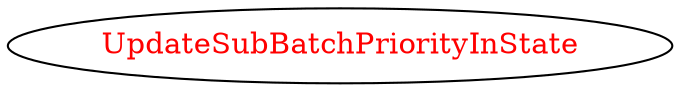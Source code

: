 digraph dependencyGraph {
 concentrate=true;
 ranksep="2.0";
 rankdir="LR"; 
 splines="ortho";
"UpdateSubBatchPriorityInState" [fontcolor="red"];
}